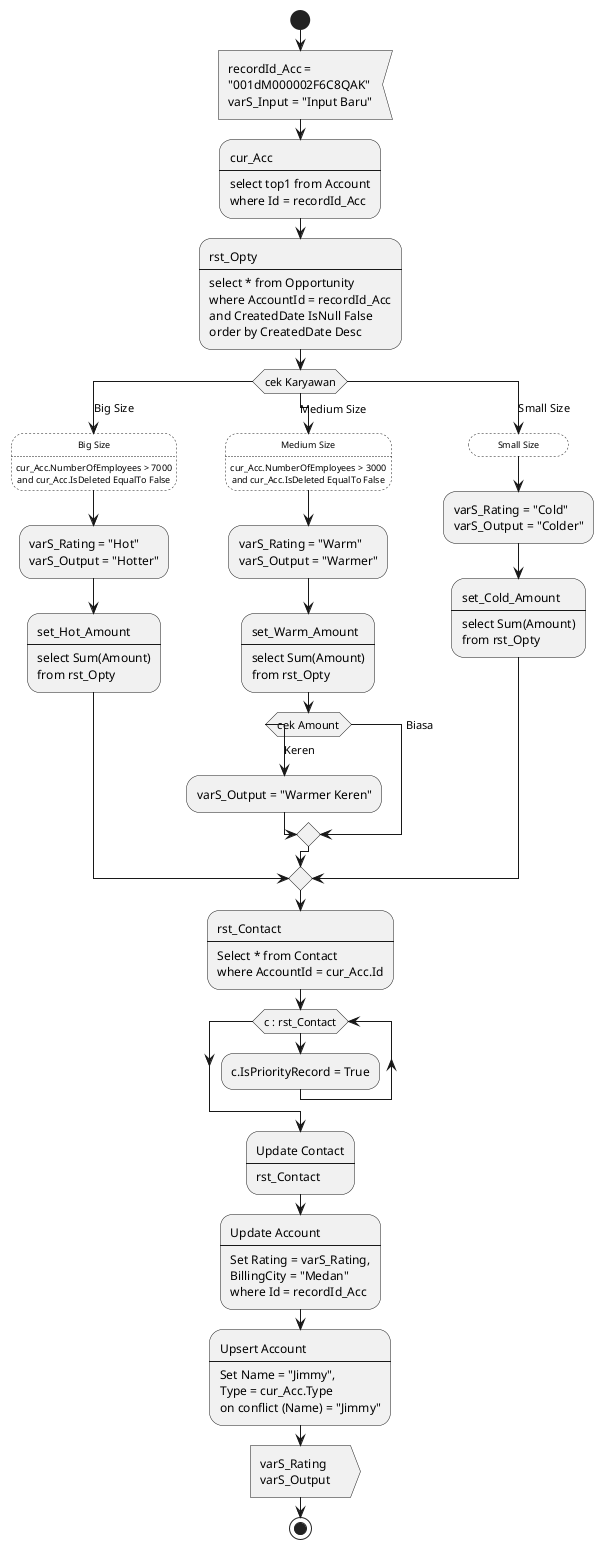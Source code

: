 @startuml
<style>
    element {
        MinimumWidth 100
        MaximumWidth 200
    }
    .kondisi {
        FontSize 9
        Padding 5
        LineStyle 2
        BackGroundColor transparent
        HorizontalAlignment center
    }
</style>
skinparam defaultFontName "verdana"

start
:recordId_Acc = "001dM000002F6C8QAK"
varS_Input = "Input Baru";<<input>>

:cur_Acc 
----
select top1 from Account 
where Id = recordId_Acc;

:rst_Opty 
----
select * from Opportunity 
where AccountId = recordId_Acc
and CreatedDate IsNull False
order by CreatedDate Desc;

switch (cek Karyawan)
case (Big Size)
    :Big Size
    ....
    cur_Acc.NumberOfEmployees > 7000
    and cur_Acc.IsDeleted EqualTo False;<<kondisi>>
    
    :varS_Rating = "Hot"
    varS_Output = "Hotter"; 

    :set_Hot_Amount
    ----
    select Sum(Amount)
    from rst_Opty;
case (Medium Size)
    :Medium Size
    ....
    cur_Acc.NumberOfEmployees > 3000
    and cur_Acc.IsDeleted EqualTo False;<<kondisi>>
    
    :varS_Rating = "Warm"
    varS_Output = "Warmer"; 

    :set_Warm_Amount
    ----
    select Sum(Amount)
    from rst_Opty;

    switch(cek Amount)
        case (Keren)
            :varS_Output = "Warmer Keren";
        case (Biasa)
    endswitch
case (Small Size)
    :Small Size;<<kondisi>>
    
    :varS_Rating = "Cold"
    varS_Output = "Colder"; 

    :set_Cold_Amount
    ----
    select Sum(Amount)
    from rst_Opty;
endswitch

:rst_Contact 
----
Select * from Contact 
where AccountId = cur_Acc.Id;

while(c : rst_Contact)
    :c.IsPriorityRecord = True;
endwhile

:Update Contact 
----
rst_Contact;

:Update Account 
----
Set Rating = varS_Rating,
BillingCity = "Medan"
where Id = recordId_Acc;

:Upsert Account 
----
Set Name = "Jimmy",
Type = cur_Acc.Type
on conflict (Name) = "Jimmy";

:varS_Rating
varS_Output;<<output>>
stop
@enduml
